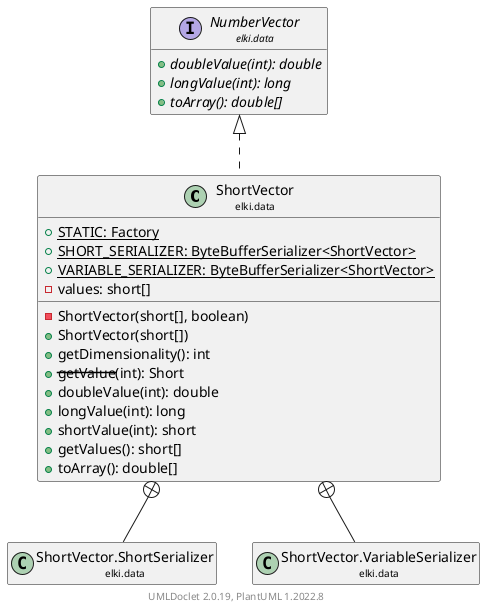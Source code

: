 @startuml
    remove .*\.(Instance|Par|Parameterizer|Factory)$
    set namespaceSeparator none
    hide empty fields
    hide empty methods

    class "<size:14>ShortVector\n<size:10>elki.data" as elki.data.ShortVector [[ShortVector.html]] {
        {static} +STATIC: Factory
        {static} +SHORT_SERIALIZER: ByteBufferSerializer<ShortVector>
        {static} +VARIABLE_SERIALIZER: ByteBufferSerializer<ShortVector>
        -values: short[]
        -ShortVector(short[], boolean)
        +ShortVector(short[])
        +getDimensionality(): int
        +--getValue--(int): Short
        +doubleValue(int): double
        +longValue(int): long
        +shortValue(int): short
        +getValues(): short[]
        +toArray(): double[]
    }

    interface "<size:14>NumberVector\n<size:10>elki.data" as elki.data.NumberVector [[NumberVector.html]] {
        {abstract} +doubleValue(int): double
        {abstract} +longValue(int): long
        {abstract} +toArray(): double[]
    }
    class "<size:14>ShortVector.Factory\n<size:10>elki.data" as elki.data.ShortVector.Factory [[ShortVector.Factory.html]]
    class "<size:14>ShortVector.ShortSerializer\n<size:10>elki.data" as elki.data.ShortVector.ShortSerializer [[ShortVector.ShortSerializer.html]]
    class "<size:14>ShortVector.VariableSerializer\n<size:10>elki.data" as elki.data.ShortVector.VariableSerializer [[ShortVector.VariableSerializer.html]]

    elki.data.NumberVector <|.. elki.data.ShortVector
    elki.data.ShortVector +-- elki.data.ShortVector.Factory
    elki.data.ShortVector +-- elki.data.ShortVector.ShortSerializer
    elki.data.ShortVector +-- elki.data.ShortVector.VariableSerializer

    center footer UMLDoclet 2.0.19, PlantUML 1.2022.8
@enduml
